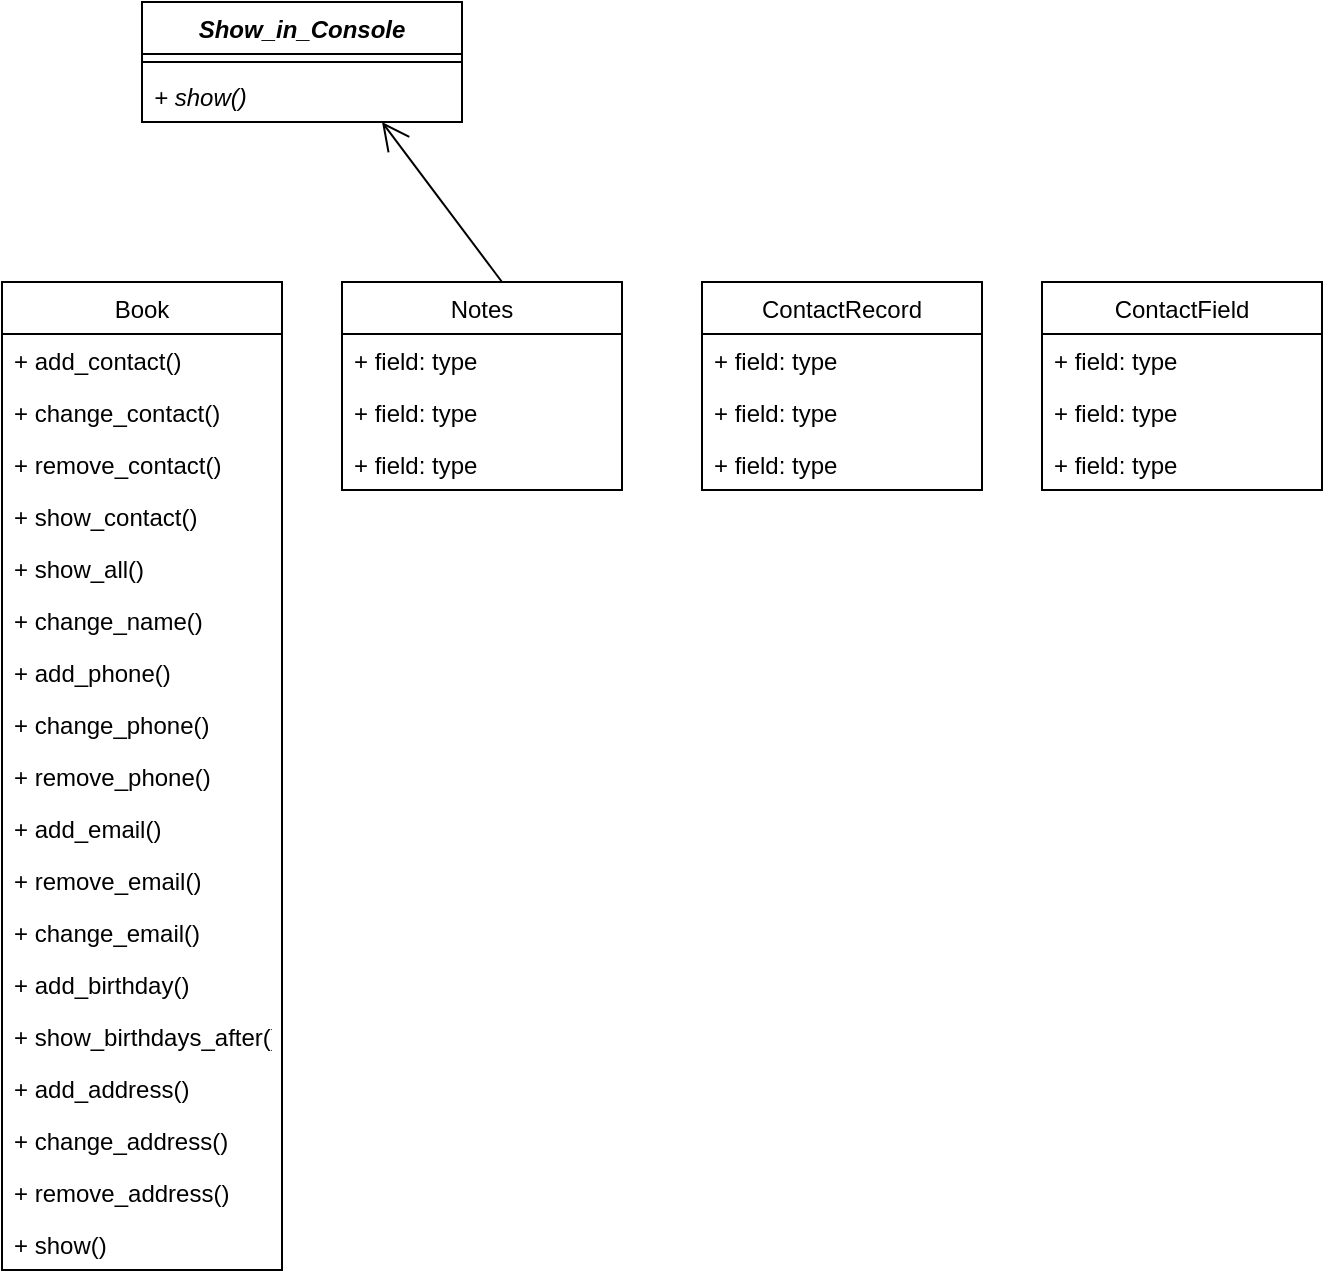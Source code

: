 <mxfile version="20.6.0" type="github">
  <diagram id="Xq7iDIkzihzZJpuqvU7q" name="Страница 1">
    <mxGraphModel dx="1422" dy="786" grid="1" gridSize="10" guides="1" tooltips="1" connect="1" arrows="1" fold="1" page="1" pageScale="1" pageWidth="827" pageHeight="1169" math="0" shadow="0">
      <root>
        <mxCell id="0" />
        <mxCell id="1" parent="0" />
        <mxCell id="I6-ofWQad7S-FFeboogP-4" value="Show_in_Console" style="swimlane;fontStyle=3;align=center;verticalAlign=top;childLayout=stackLayout;horizontal=1;startSize=26;horizontalStack=0;resizeParent=1;resizeParentMax=0;resizeLast=0;collapsible=1;marginBottom=0;" vertex="1" parent="1">
          <mxGeometry x="150" y="60" width="160" height="60" as="geometry" />
        </mxCell>
        <mxCell id="I6-ofWQad7S-FFeboogP-6" value="" style="line;strokeWidth=1;fillColor=none;align=left;verticalAlign=middle;spacingTop=-1;spacingLeft=3;spacingRight=3;rotatable=0;labelPosition=right;points=[];portConstraint=eastwest;strokeColor=inherit;" vertex="1" parent="I6-ofWQad7S-FFeboogP-4">
          <mxGeometry y="26" width="160" height="8" as="geometry" />
        </mxCell>
        <mxCell id="I6-ofWQad7S-FFeboogP-7" value="+ show()" style="text;strokeColor=none;fillColor=none;align=left;verticalAlign=top;spacingLeft=4;spacingRight=4;overflow=hidden;rotatable=0;points=[[0,0.5],[1,0.5]];portConstraint=eastwest;fontStyle=2" vertex="1" parent="I6-ofWQad7S-FFeboogP-4">
          <mxGeometry y="34" width="160" height="26" as="geometry" />
        </mxCell>
        <mxCell id="I6-ofWQad7S-FFeboogP-8" value="Book" style="swimlane;fontStyle=0;childLayout=stackLayout;horizontal=1;startSize=26;fillColor=none;horizontalStack=0;resizeParent=1;resizeParentMax=0;resizeLast=0;collapsible=1;marginBottom=0;" vertex="1" parent="1">
          <mxGeometry x="80" y="200" width="140" height="494" as="geometry" />
        </mxCell>
        <mxCell id="I6-ofWQad7S-FFeboogP-9" value="+ add_contact()" style="text;strokeColor=none;fillColor=none;align=left;verticalAlign=top;spacingLeft=4;spacingRight=4;overflow=hidden;rotatable=0;points=[[0,0.5],[1,0.5]];portConstraint=eastwest;" vertex="1" parent="I6-ofWQad7S-FFeboogP-8">
          <mxGeometry y="26" width="140" height="26" as="geometry" />
        </mxCell>
        <mxCell id="I6-ofWQad7S-FFeboogP-10" value="+ change_contact()" style="text;strokeColor=none;fillColor=none;align=left;verticalAlign=top;spacingLeft=4;spacingRight=4;overflow=hidden;rotatable=0;points=[[0,0.5],[1,0.5]];portConstraint=eastwest;" vertex="1" parent="I6-ofWQad7S-FFeboogP-8">
          <mxGeometry y="52" width="140" height="26" as="geometry" />
        </mxCell>
        <mxCell id="I6-ofWQad7S-FFeboogP-26" value="+ remove_contact()" style="text;strokeColor=none;fillColor=none;align=left;verticalAlign=top;spacingLeft=4;spacingRight=4;overflow=hidden;rotatable=0;points=[[0,0.5],[1,0.5]];portConstraint=eastwest;" vertex="1" parent="I6-ofWQad7S-FFeboogP-8">
          <mxGeometry y="78" width="140" height="26" as="geometry" />
        </mxCell>
        <mxCell id="I6-ofWQad7S-FFeboogP-25" value="+ show_contact()" style="text;strokeColor=none;fillColor=none;align=left;verticalAlign=top;spacingLeft=4;spacingRight=4;overflow=hidden;rotatable=0;points=[[0,0.5],[1,0.5]];portConstraint=eastwest;" vertex="1" parent="I6-ofWQad7S-FFeboogP-8">
          <mxGeometry y="104" width="140" height="26" as="geometry" />
        </mxCell>
        <mxCell id="I6-ofWQad7S-FFeboogP-27" value="+ show_all()" style="text;strokeColor=none;fillColor=none;align=left;verticalAlign=top;spacingLeft=4;spacingRight=4;overflow=hidden;rotatable=0;points=[[0,0.5],[1,0.5]];portConstraint=eastwest;" vertex="1" parent="I6-ofWQad7S-FFeboogP-8">
          <mxGeometry y="130" width="140" height="26" as="geometry" />
        </mxCell>
        <mxCell id="I6-ofWQad7S-FFeboogP-28" value="+ change_name()" style="text;strokeColor=none;fillColor=none;align=left;verticalAlign=top;spacingLeft=4;spacingRight=4;overflow=hidden;rotatable=0;points=[[0,0.5],[1,0.5]];portConstraint=eastwest;" vertex="1" parent="I6-ofWQad7S-FFeboogP-8">
          <mxGeometry y="156" width="140" height="26" as="geometry" />
        </mxCell>
        <mxCell id="I6-ofWQad7S-FFeboogP-29" value="+ add_phone()" style="text;strokeColor=none;fillColor=none;align=left;verticalAlign=top;spacingLeft=4;spacingRight=4;overflow=hidden;rotatable=0;points=[[0,0.5],[1,0.5]];portConstraint=eastwest;" vertex="1" parent="I6-ofWQad7S-FFeboogP-8">
          <mxGeometry y="182" width="140" height="26" as="geometry" />
        </mxCell>
        <mxCell id="I6-ofWQad7S-FFeboogP-30" value="+ change_phone()" style="text;strokeColor=none;fillColor=none;align=left;verticalAlign=top;spacingLeft=4;spacingRight=4;overflow=hidden;rotatable=0;points=[[0,0.5],[1,0.5]];portConstraint=eastwest;" vertex="1" parent="I6-ofWQad7S-FFeboogP-8">
          <mxGeometry y="208" width="140" height="26" as="geometry" />
        </mxCell>
        <mxCell id="I6-ofWQad7S-FFeboogP-31" value="+ remove_phone()" style="text;strokeColor=none;fillColor=none;align=left;verticalAlign=top;spacingLeft=4;spacingRight=4;overflow=hidden;rotatable=0;points=[[0,0.5],[1,0.5]];portConstraint=eastwest;" vertex="1" parent="I6-ofWQad7S-FFeboogP-8">
          <mxGeometry y="234" width="140" height="26" as="geometry" />
        </mxCell>
        <mxCell id="I6-ofWQad7S-FFeboogP-32" value="+ add_email()" style="text;strokeColor=none;fillColor=none;align=left;verticalAlign=top;spacingLeft=4;spacingRight=4;overflow=hidden;rotatable=0;points=[[0,0.5],[1,0.5]];portConstraint=eastwest;" vertex="1" parent="I6-ofWQad7S-FFeboogP-8">
          <mxGeometry y="260" width="140" height="26" as="geometry" />
        </mxCell>
        <mxCell id="I6-ofWQad7S-FFeboogP-33" value="+ remove_email()" style="text;strokeColor=none;fillColor=none;align=left;verticalAlign=top;spacingLeft=4;spacingRight=4;overflow=hidden;rotatable=0;points=[[0,0.5],[1,0.5]];portConstraint=eastwest;" vertex="1" parent="I6-ofWQad7S-FFeboogP-8">
          <mxGeometry y="286" width="140" height="26" as="geometry" />
        </mxCell>
        <mxCell id="I6-ofWQad7S-FFeboogP-24" value="+ change_email()" style="text;strokeColor=none;fillColor=none;align=left;verticalAlign=top;spacingLeft=4;spacingRight=4;overflow=hidden;rotatable=0;points=[[0,0.5],[1,0.5]];portConstraint=eastwest;" vertex="1" parent="I6-ofWQad7S-FFeboogP-8">
          <mxGeometry y="312" width="140" height="26" as="geometry" />
        </mxCell>
        <mxCell id="I6-ofWQad7S-FFeboogP-35" value="+ add_birthday()" style="text;strokeColor=none;fillColor=none;align=left;verticalAlign=top;spacingLeft=4;spacingRight=4;overflow=hidden;rotatable=0;points=[[0,0.5],[1,0.5]];portConstraint=eastwest;" vertex="1" parent="I6-ofWQad7S-FFeboogP-8">
          <mxGeometry y="338" width="140" height="26" as="geometry" />
        </mxCell>
        <mxCell id="I6-ofWQad7S-FFeboogP-36" value="+ show_birthdays_after()" style="text;strokeColor=none;fillColor=none;align=left;verticalAlign=top;spacingLeft=4;spacingRight=4;overflow=hidden;rotatable=0;points=[[0,0.5],[1,0.5]];portConstraint=eastwest;" vertex="1" parent="I6-ofWQad7S-FFeboogP-8">
          <mxGeometry y="364" width="140" height="26" as="geometry" />
        </mxCell>
        <mxCell id="I6-ofWQad7S-FFeboogP-34" value="+ add_address()" style="text;strokeColor=none;fillColor=none;align=left;verticalAlign=top;spacingLeft=4;spacingRight=4;overflow=hidden;rotatable=0;points=[[0,0.5],[1,0.5]];portConstraint=eastwest;" vertex="1" parent="I6-ofWQad7S-FFeboogP-8">
          <mxGeometry y="390" width="140" height="26" as="geometry" />
        </mxCell>
        <mxCell id="I6-ofWQad7S-FFeboogP-37" value="+ change_address()" style="text;strokeColor=none;fillColor=none;align=left;verticalAlign=top;spacingLeft=4;spacingRight=4;overflow=hidden;rotatable=0;points=[[0,0.5],[1,0.5]];portConstraint=eastwest;" vertex="1" parent="I6-ofWQad7S-FFeboogP-8">
          <mxGeometry y="416" width="140" height="26" as="geometry" />
        </mxCell>
        <mxCell id="I6-ofWQad7S-FFeboogP-39" value="+ remove_address()" style="text;strokeColor=none;fillColor=none;align=left;verticalAlign=top;spacingLeft=4;spacingRight=4;overflow=hidden;rotatable=0;points=[[0,0.5],[1,0.5]];portConstraint=eastwest;" vertex="1" parent="I6-ofWQad7S-FFeboogP-8">
          <mxGeometry y="442" width="140" height="26" as="geometry" />
        </mxCell>
        <mxCell id="I6-ofWQad7S-FFeboogP-38" value="+ show()" style="text;strokeColor=none;fillColor=none;align=left;verticalAlign=top;spacingLeft=4;spacingRight=4;overflow=hidden;rotatable=0;points=[[0,0.5],[1,0.5]];portConstraint=eastwest;" vertex="1" parent="I6-ofWQad7S-FFeboogP-8">
          <mxGeometry y="468" width="140" height="26" as="geometry" />
        </mxCell>
        <mxCell id="I6-ofWQad7S-FFeboogP-12" value="Notes" style="swimlane;fontStyle=0;childLayout=stackLayout;horizontal=1;startSize=26;fillColor=none;horizontalStack=0;resizeParent=1;resizeParentMax=0;resizeLast=0;collapsible=1;marginBottom=0;" vertex="1" parent="1">
          <mxGeometry x="250" y="200" width="140" height="104" as="geometry" />
        </mxCell>
        <mxCell id="I6-ofWQad7S-FFeboogP-13" value="+ field: type" style="text;strokeColor=none;fillColor=none;align=left;verticalAlign=top;spacingLeft=4;spacingRight=4;overflow=hidden;rotatable=0;points=[[0,0.5],[1,0.5]];portConstraint=eastwest;" vertex="1" parent="I6-ofWQad7S-FFeboogP-12">
          <mxGeometry y="26" width="140" height="26" as="geometry" />
        </mxCell>
        <mxCell id="I6-ofWQad7S-FFeboogP-14" value="+ field: type" style="text;strokeColor=none;fillColor=none;align=left;verticalAlign=top;spacingLeft=4;spacingRight=4;overflow=hidden;rotatable=0;points=[[0,0.5],[1,0.5]];portConstraint=eastwest;" vertex="1" parent="I6-ofWQad7S-FFeboogP-12">
          <mxGeometry y="52" width="140" height="26" as="geometry" />
        </mxCell>
        <mxCell id="I6-ofWQad7S-FFeboogP-15" value="+ field: type" style="text;strokeColor=none;fillColor=none;align=left;verticalAlign=top;spacingLeft=4;spacingRight=4;overflow=hidden;rotatable=0;points=[[0,0.5],[1,0.5]];portConstraint=eastwest;" vertex="1" parent="I6-ofWQad7S-FFeboogP-12">
          <mxGeometry y="78" width="140" height="26" as="geometry" />
        </mxCell>
        <mxCell id="I6-ofWQad7S-FFeboogP-16" value="ContactRecord" style="swimlane;fontStyle=0;childLayout=stackLayout;horizontal=1;startSize=26;fillColor=none;horizontalStack=0;resizeParent=1;resizeParentMax=0;resizeLast=0;collapsible=1;marginBottom=0;" vertex="1" parent="1">
          <mxGeometry x="430" y="200" width="140" height="104" as="geometry" />
        </mxCell>
        <mxCell id="I6-ofWQad7S-FFeboogP-17" value="+ field: type" style="text;strokeColor=none;fillColor=none;align=left;verticalAlign=top;spacingLeft=4;spacingRight=4;overflow=hidden;rotatable=0;points=[[0,0.5],[1,0.5]];portConstraint=eastwest;" vertex="1" parent="I6-ofWQad7S-FFeboogP-16">
          <mxGeometry y="26" width="140" height="26" as="geometry" />
        </mxCell>
        <mxCell id="I6-ofWQad7S-FFeboogP-18" value="+ field: type" style="text;strokeColor=none;fillColor=none;align=left;verticalAlign=top;spacingLeft=4;spacingRight=4;overflow=hidden;rotatable=0;points=[[0,0.5],[1,0.5]];portConstraint=eastwest;" vertex="1" parent="I6-ofWQad7S-FFeboogP-16">
          <mxGeometry y="52" width="140" height="26" as="geometry" />
        </mxCell>
        <mxCell id="I6-ofWQad7S-FFeboogP-19" value="+ field: type" style="text;strokeColor=none;fillColor=none;align=left;verticalAlign=top;spacingLeft=4;spacingRight=4;overflow=hidden;rotatable=0;points=[[0,0.5],[1,0.5]];portConstraint=eastwest;" vertex="1" parent="I6-ofWQad7S-FFeboogP-16">
          <mxGeometry y="78" width="140" height="26" as="geometry" />
        </mxCell>
        <mxCell id="I6-ofWQad7S-FFeboogP-20" value="ContactField" style="swimlane;fontStyle=0;childLayout=stackLayout;horizontal=1;startSize=26;fillColor=none;horizontalStack=0;resizeParent=1;resizeParentMax=0;resizeLast=0;collapsible=1;marginBottom=0;" vertex="1" parent="1">
          <mxGeometry x="600" y="200" width="140" height="104" as="geometry" />
        </mxCell>
        <mxCell id="I6-ofWQad7S-FFeboogP-21" value="+ field: type" style="text;strokeColor=none;fillColor=none;align=left;verticalAlign=top;spacingLeft=4;spacingRight=4;overflow=hidden;rotatable=0;points=[[0,0.5],[1,0.5]];portConstraint=eastwest;" vertex="1" parent="I6-ofWQad7S-FFeboogP-20">
          <mxGeometry y="26" width="140" height="26" as="geometry" />
        </mxCell>
        <mxCell id="I6-ofWQad7S-FFeboogP-22" value="+ field: type" style="text;strokeColor=none;fillColor=none;align=left;verticalAlign=top;spacingLeft=4;spacingRight=4;overflow=hidden;rotatable=0;points=[[0,0.5],[1,0.5]];portConstraint=eastwest;" vertex="1" parent="I6-ofWQad7S-FFeboogP-20">
          <mxGeometry y="52" width="140" height="26" as="geometry" />
        </mxCell>
        <mxCell id="I6-ofWQad7S-FFeboogP-23" value="+ field: type" style="text;strokeColor=none;fillColor=none;align=left;verticalAlign=top;spacingLeft=4;spacingRight=4;overflow=hidden;rotatable=0;points=[[0,0.5],[1,0.5]];portConstraint=eastwest;" vertex="1" parent="I6-ofWQad7S-FFeboogP-20">
          <mxGeometry y="78" width="140" height="26" as="geometry" />
        </mxCell>
        <mxCell id="I6-ofWQad7S-FFeboogP-40" value="" style="endArrow=open;endFill=1;endSize=12;html=1;rounded=0;entryX=0.75;entryY=1;entryDx=0;entryDy=0;entryPerimeter=0;" edge="1" parent="1" target="I6-ofWQad7S-FFeboogP-7">
          <mxGeometry width="160" relative="1" as="geometry">
            <mxPoint x="330" y="200" as="sourcePoint" />
            <mxPoint x="490" y="200" as="targetPoint" />
            <Array as="points" />
          </mxGeometry>
        </mxCell>
      </root>
    </mxGraphModel>
  </diagram>
</mxfile>

